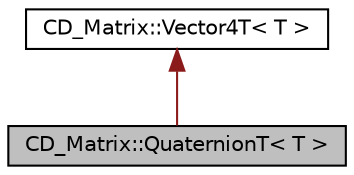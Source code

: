 digraph "CD_Matrix::QuaternionT&lt; T &gt;"
{
  edge [fontname="Helvetica",fontsize="10",labelfontname="Helvetica",labelfontsize="10"];
  node [fontname="Helvetica",fontsize="10",shape=record];
  Node0 [label="CD_Matrix::QuaternionT\< T \>",height=0.2,width=0.4,color="black", fillcolor="grey75", style="filled", fontcolor="black"];
  Node1 -> Node0 [dir="back",color="firebrick4",fontsize="10",style="solid",fontname="Helvetica"];
  Node1 [label="CD_Matrix::Vector4T\< T \>",height=0.2,width=0.4,color="black", fillcolor="white", style="filled",URL="$classCD__Matrix_1_1Vector4T.html",tooltip="Template to handle 3 dimensional vector. "];
}
